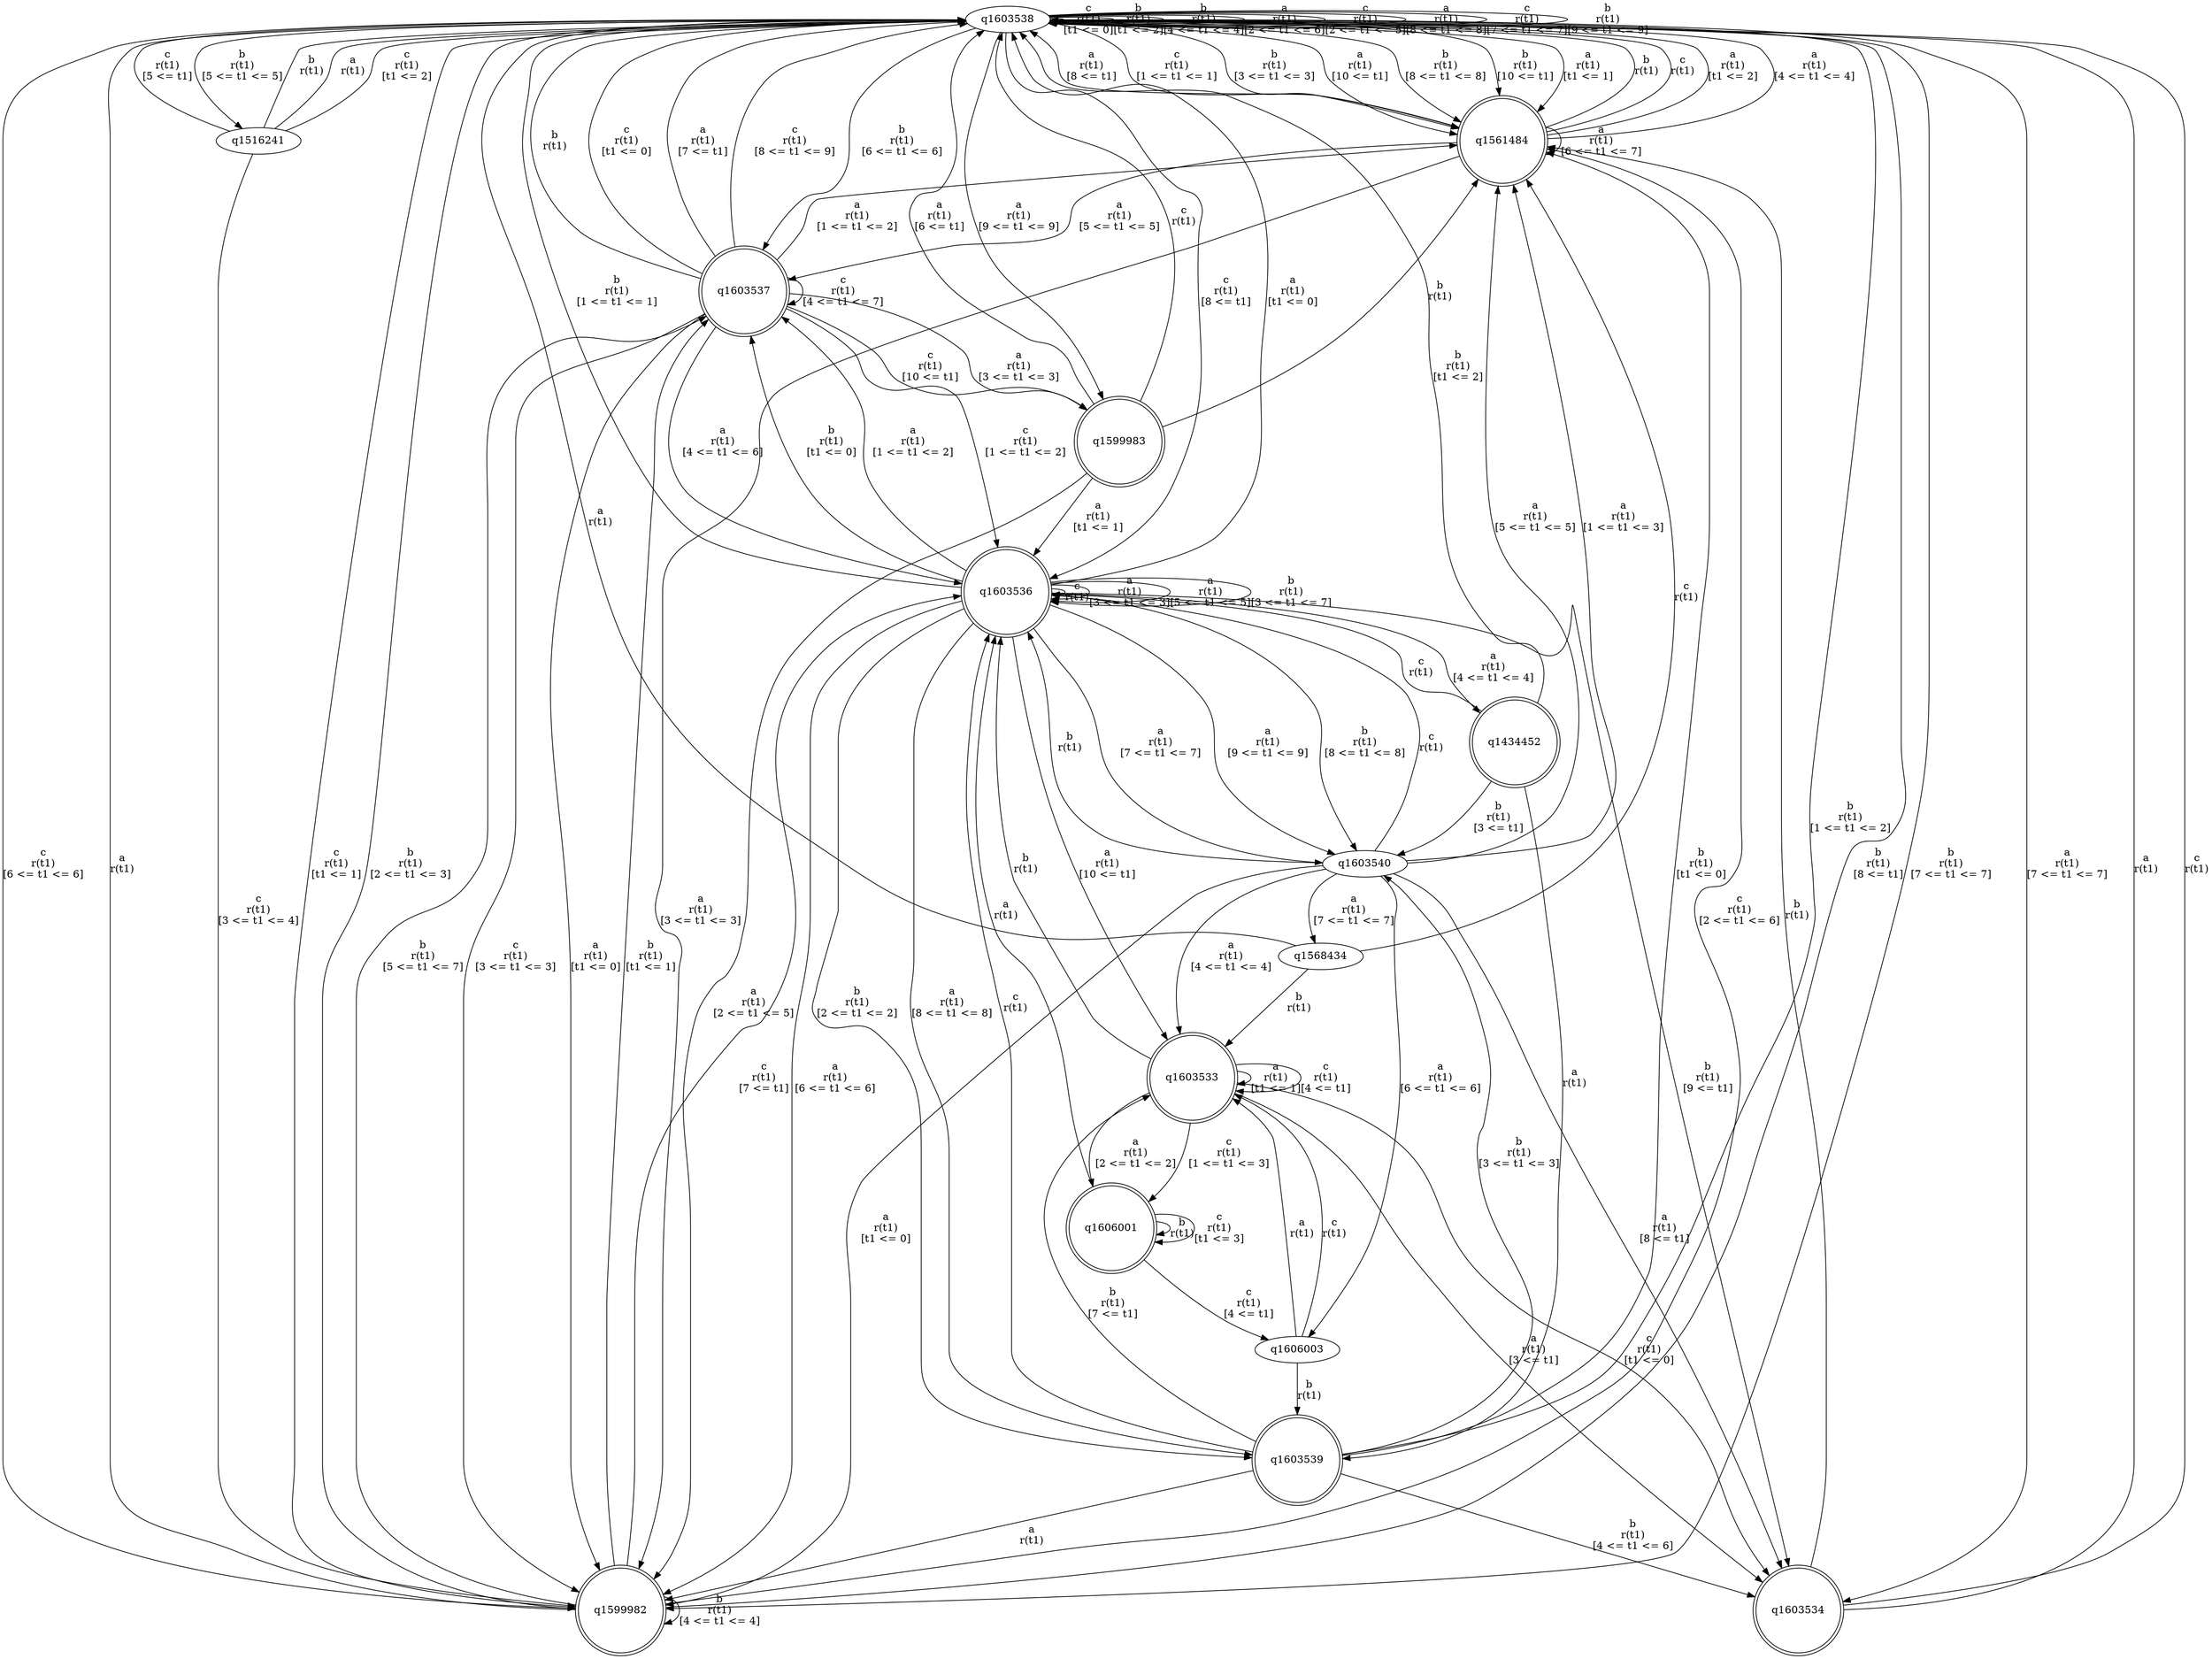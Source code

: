 digraph "tests_1/test45/solution101/solution_verwer" {
	q1603538[label=q1603538]
	q1561484[label=q1561484 shape=doublecircle]
	q1599982[label=q1599982 shape=doublecircle]
	q1603537[label=q1603537 shape=doublecircle]
	q1603536[label=q1603536 shape=doublecircle]
	q1603539[label=q1603539 shape=doublecircle]
	q1603540[label=q1603540]
	q1603533[label=q1603533 shape=doublecircle]
	q1603534[label=q1603534 shape=doublecircle]
	q1606001[label=q1606001 shape=doublecircle]
	q1606003[label=q1606003]
	q1568434[label=q1568434]
	q1434452[label=q1434452 shape=doublecircle]
	q1599983[label=q1599983 shape=doublecircle]
	q1516241[label=q1516241]
	q1603538 -> q1603538[label="c\nr(t1)\n[t1 <= 0]"]
	q1603538 -> q1561484[label="c\nr(t1)\n[1 <= t1 <= 1]"]
	q1561484 -> q1603538[label="b\nr(t1)\n"]
	q1561484 -> q1603538[label="c\nr(t1)\n"]
	q1561484 -> q1603538[label="a\nr(t1)\n[t1 <= 2]"]
	q1561484 -> q1599982[label="a\nr(t1)\n[3 <= t1 <= 3]"]
	q1599982 -> q1603538[label="a\nr(t1)\n"]
	q1599982 -> q1603537[label="b\nr(t1)\n[t1 <= 1]"]
	q1603537 -> q1603538[label="b\nr(t1)\n"]
	q1603537 -> q1599982[label="a\nr(t1)\n[t1 <= 0]"]
	q1603537 -> q1603538[label="c\nr(t1)\n[t1 <= 0]"]
	q1603537 -> q1561484[label="a\nr(t1)\n[1 <= t1 <= 2]"]
	q1603537 -> q1603536[label="c\nr(t1)\n[1 <= t1 <= 2]"]
	q1603536 -> q1603536[label="c\nr(t1)\n"]
	q1603536 -> q1603537[label="b\nr(t1)\n[t1 <= 0]"]
	q1603536 -> q1603538[label="a\nr(t1)\n[t1 <= 0]"]
	q1603536 -> q1603538[label="b\nr(t1)\n[1 <= t1 <= 1]"]
	q1603536 -> q1603537[label="a\nr(t1)\n[1 <= t1 <= 2]"]
	q1603536 -> q1603539[label="b\nr(t1)\n[2 <= t1 <= 2]"]
	q1603539 -> q1603536[label="c\nr(t1)\n"]
	q1603539 -> q1599982[label="a\nr(t1)\n"]
	q1603539 -> q1561484[label="b\nr(t1)\n[t1 <= 0]"]
	q1603539 -> q1603538[label="b\nr(t1)\n[1 <= t1 <= 2]"]
	q1603539 -> q1603540[label="b\nr(t1)\n[3 <= t1 <= 3]"]
	q1603540 -> q1603536[label="c\nr(t1)\n"]
	q1603540 -> q1603536[label="b\nr(t1)\n"]
	q1603540 -> q1599982[label="a\nr(t1)\n[t1 <= 0]"]
	q1603540 -> q1561484[label="a\nr(t1)\n[1 <= t1 <= 3]"]
	q1603540 -> q1603533[label="a\nr(t1)\n[4 <= t1 <= 4]"]
	q1603533 -> q1603536[label="b\nr(t1)\n"]
	q1603533 -> q1603533[label="a\nr(t1)\n[t1 <= 1]"]
	q1603533 -> q1603534[label="c\nr(t1)\n[t1 <= 0]"]
	q1603534 -> q1603538[label="a\nr(t1)\n"]
	q1603534 -> q1603538[label="c\nr(t1)\n"]
	q1603534 -> q1561484[label="b\nr(t1)\n"]
	q1603533 -> q1606001[label="a\nr(t1)\n[2 <= t1 <= 2]"]
	q1606001 -> q1606001[label="b\nr(t1)\n"]
	q1606001 -> q1603536[label="a\nr(t1)\n"]
	q1606001 -> q1606003[label="c\nr(t1)\n[4 <= t1]"]
	q1606003 -> q1603539[label="b\nr(t1)\n"]
	q1606003 -> q1603533[label="c\nr(t1)\n"]
	q1606003 -> q1603533[label="a\nr(t1)\n"]
	q1606001 -> q1606001[label="c\nr(t1)\n[t1 <= 3]"]
	q1603533 -> q1603534[label="a\nr(t1)\n[3 <= t1]"]
	q1603533 -> q1606001[label="c\nr(t1)\n[1 <= t1 <= 3]"]
	q1603533 -> q1603533[label="c\nr(t1)\n[4 <= t1]"]
	q1603540 -> q1561484[label="a\nr(t1)\n[5 <= t1 <= 5]"]
	q1603540 -> q1606003[label="a\nr(t1)\n[6 <= t1 <= 6]"]
	q1603540 -> q1568434[label="a\nr(t1)\n[7 <= t1 <= 7]"]
	q1568434 -> q1603533[label="b\nr(t1)\n"]
	q1568434 -> q1603538[label="a\nr(t1)\n"]
	q1568434 -> q1561484[label="c\nr(t1)\n"]
	q1603540 -> q1603534[label="a\nr(t1)\n[8 <= t1]"]
	q1603539 -> q1603534[label="b\nr(t1)\n[4 <= t1 <= 6]"]
	q1603539 -> q1603533[label="b\nr(t1)\n[7 <= t1]"]
	q1603536 -> q1603536[label="a\nr(t1)\n[3 <= t1 <= 3]"]
	q1603536 -> q1434452[label="a\nr(t1)\n[4 <= t1 <= 4]"]
	q1434452 -> q1603536[label="c\nr(t1)\n"]
	q1434452 -> q1603539[label="a\nr(t1)\n"]
	q1434452 -> q1603538[label="b\nr(t1)\n[t1 <= 2]"]
	q1434452 -> q1603540[label="b\nr(t1)\n[3 <= t1]"]
	q1603536 -> q1603536[label="a\nr(t1)\n[5 <= t1 <= 5]"]
	q1603536 -> q1599982[label="a\nr(t1)\n[6 <= t1 <= 6]"]
	q1603536 -> q1603540[label="a\nr(t1)\n[7 <= t1 <= 7]"]
	q1603536 -> q1603536[label="b\nr(t1)\n[3 <= t1 <= 7]"]
	q1603536 -> q1603539[label="a\nr(t1)\n[8 <= t1 <= 8]"]
	q1603536 -> q1603540[label="a\nr(t1)\n[9 <= t1 <= 9]"]
	q1603536 -> q1603533[label="a\nr(t1)\n[10 <= t1]"]
	q1603536 -> q1603540[label="b\nr(t1)\n[8 <= t1 <= 8]"]
	q1603536 -> q1603534[label="b\nr(t1)\n[9 <= t1]"]
	q1603537 -> q1599982[label="c\nr(t1)\n[3 <= t1 <= 3]"]
	q1603537 -> q1603538[label="a\nr(t1)\n[7 <= t1]"]
	q1603537 -> q1599983[label="a\nr(t1)\n[3 <= t1 <= 3]"]
	q1599983 -> q1603538[label="c\nr(t1)\n"]
	q1599983 -> q1561484[label="b\nr(t1)\n"]
	q1599983 -> q1603536[label="a\nr(t1)\n[t1 <= 1]"]
	q1599983 -> q1599982[label="a\nr(t1)\n[2 <= t1 <= 5]"]
	q1599983 -> q1603538[label="a\nr(t1)\n[6 <= t1]"]
	q1603537 -> q1603537[label="c\nr(t1)\n[4 <= t1 <= 7]"]
	q1603537 -> q1603538[label="c\nr(t1)\n[8 <= t1 <= 9]"]
	q1603537 -> q1599983[label="c\nr(t1)\n[10 <= t1]"]
	q1603537 -> q1603536[label="a\nr(t1)\n[4 <= t1 <= 6]"]
	q1599982 -> q1603538[label="c\nr(t1)\n[t1 <= 1]"]
	q1599982 -> q1603538[label="b\nr(t1)\n[2 <= t1 <= 3]"]
	q1599982 -> q1599982[label="b\nr(t1)\n[4 <= t1 <= 4]"]
	q1599982 -> q1603537[label="b\nr(t1)\n[5 <= t1 <= 7]"]
	q1599982 -> q1603538[label="b\nr(t1)\n[8 <= t1]"]
	q1599982 -> q1561484[label="c\nr(t1)\n[2 <= t1 <= 6]"]
	q1599982 -> q1603536[label="c\nr(t1)\n[7 <= t1]"]
	q1561484 -> q1603538[label="a\nr(t1)\n[4 <= t1 <= 4]"]
	q1561484 -> q1603537[label="a\nr(t1)\n[5 <= t1 <= 5]"]
	q1561484 -> q1603538[label="a\nr(t1)\n[8 <= t1]"]
	q1561484 -> q1561484[label="a\nr(t1)\n[6 <= t1 <= 7]"]
	q1603538 -> q1603538[label="b\nr(t1)\n[t1 <= 2]"]
	q1603538 -> q1561484[label="b\nr(t1)\n[3 <= t1 <= 3]"]
	q1603538 -> q1603538[label="b\nr(t1)\n[4 <= t1 <= 4]"]
	q1603538 -> q1603538[label="a\nr(t1)\n[2 <= t1 <= 6]"]
	q1603538 -> q1603538[label="c\nr(t1)\n[2 <= t1 <= 5]"]
	q1603538 -> q1516241[label="b\nr(t1)\n[5 <= t1 <= 5]"]
	q1516241 -> q1603538[label="b\nr(t1)\n"]
	q1516241 -> q1603538[label="a\nr(t1)\n"]
	q1516241 -> q1603538[label="c\nr(t1)\n[t1 <= 2]"]
	q1516241 -> q1599982[label="c\nr(t1)\n[3 <= t1 <= 4]"]
	q1516241 -> q1603538[label="c\nr(t1)\n[5 <= t1]"]
	q1603538 -> q1603534[label="a\nr(t1)\n[7 <= t1 <= 7]"]
	q1603538 -> q1599982[label="c\nr(t1)\n[6 <= t1 <= 6]"]
	q1603538 -> q1603537[label="b\nr(t1)\n[6 <= t1 <= 6]"]
	q1603538 -> q1603538[label="a\nr(t1)\n[8 <= t1 <= 8]"]
	q1603538 -> q1603538[label="c\nr(t1)\n[7 <= t1 <= 7]"]
	q1603538 -> q1599982[label="b\nr(t1)\n[7 <= t1 <= 7]"]
	q1603538 -> q1599983[label="a\nr(t1)\n[9 <= t1 <= 9]"]
	q1603538 -> q1561484[label="a\nr(t1)\n[10 <= t1]"]
	q1603538 -> q1561484[label="b\nr(t1)\n[8 <= t1 <= 8]"]
	q1603538 -> q1603538[label="b\nr(t1)\n[9 <= t1 <= 9]"]
	q1603538 -> q1561484[label="b\nr(t1)\n[10 <= t1]"]
	q1603538 -> q1561484[label="a\nr(t1)\n[t1 <= 1]"]
	q1603538 -> q1603536[label="c\nr(t1)\n[8 <= t1]"]
}
